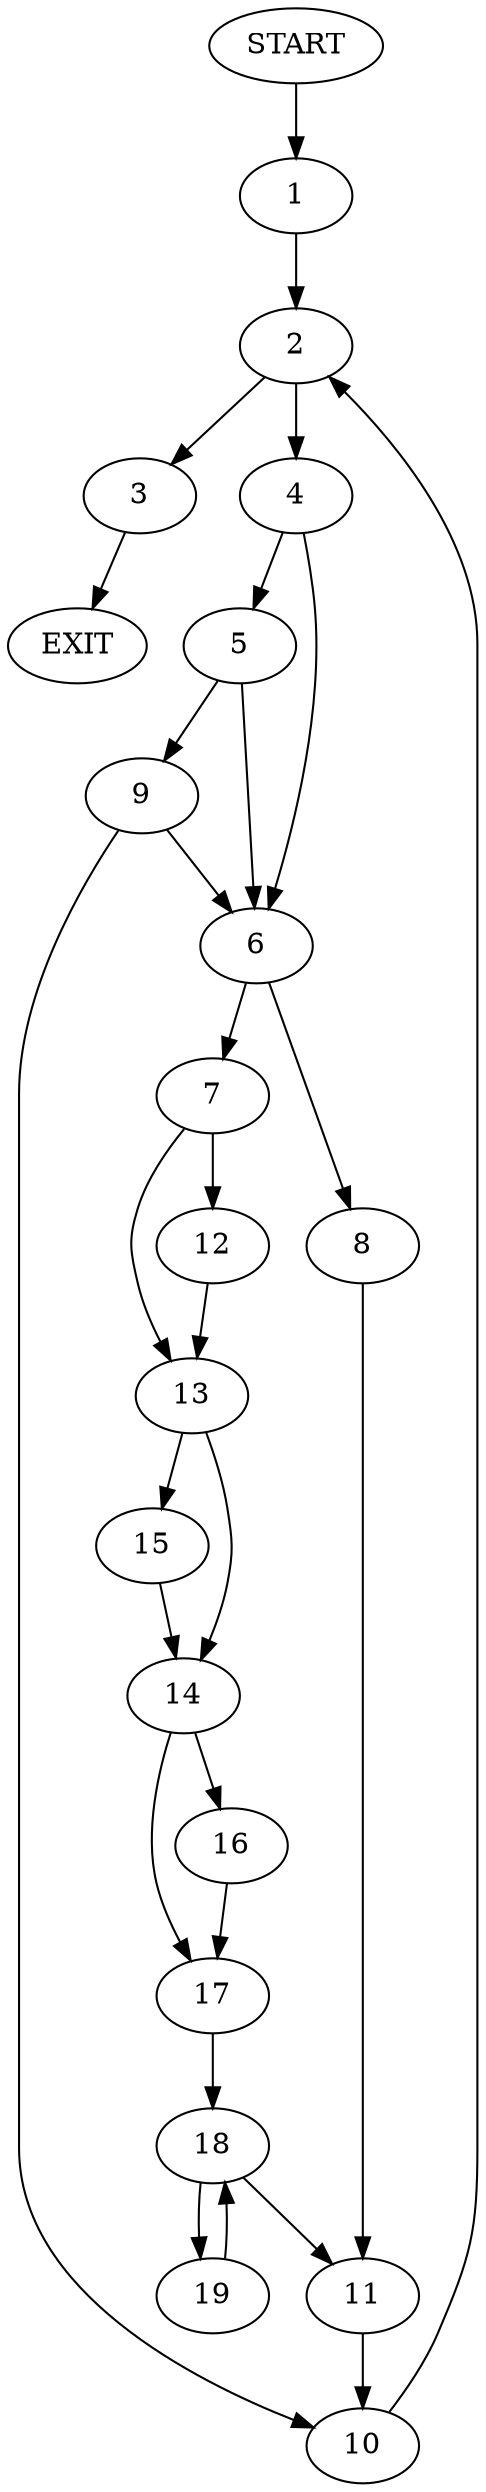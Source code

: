 digraph {
0 [label="START"]
20 [label="EXIT"]
0 -> 1
1 -> 2
2 -> 3
2 -> 4
4 -> 5
4 -> 6
3 -> 20
6 -> 7
6 -> 8
5 -> 6
5 -> 9
9 -> 6
9 -> 10
10 -> 2
8 -> 11
7 -> 12
7 -> 13
11 -> 10
12 -> 13
13 -> 14
13 -> 15
14 -> 16
14 -> 17
15 -> 14
17 -> 18
16 -> 17
18 -> 11
18 -> 19
19 -> 18
}
